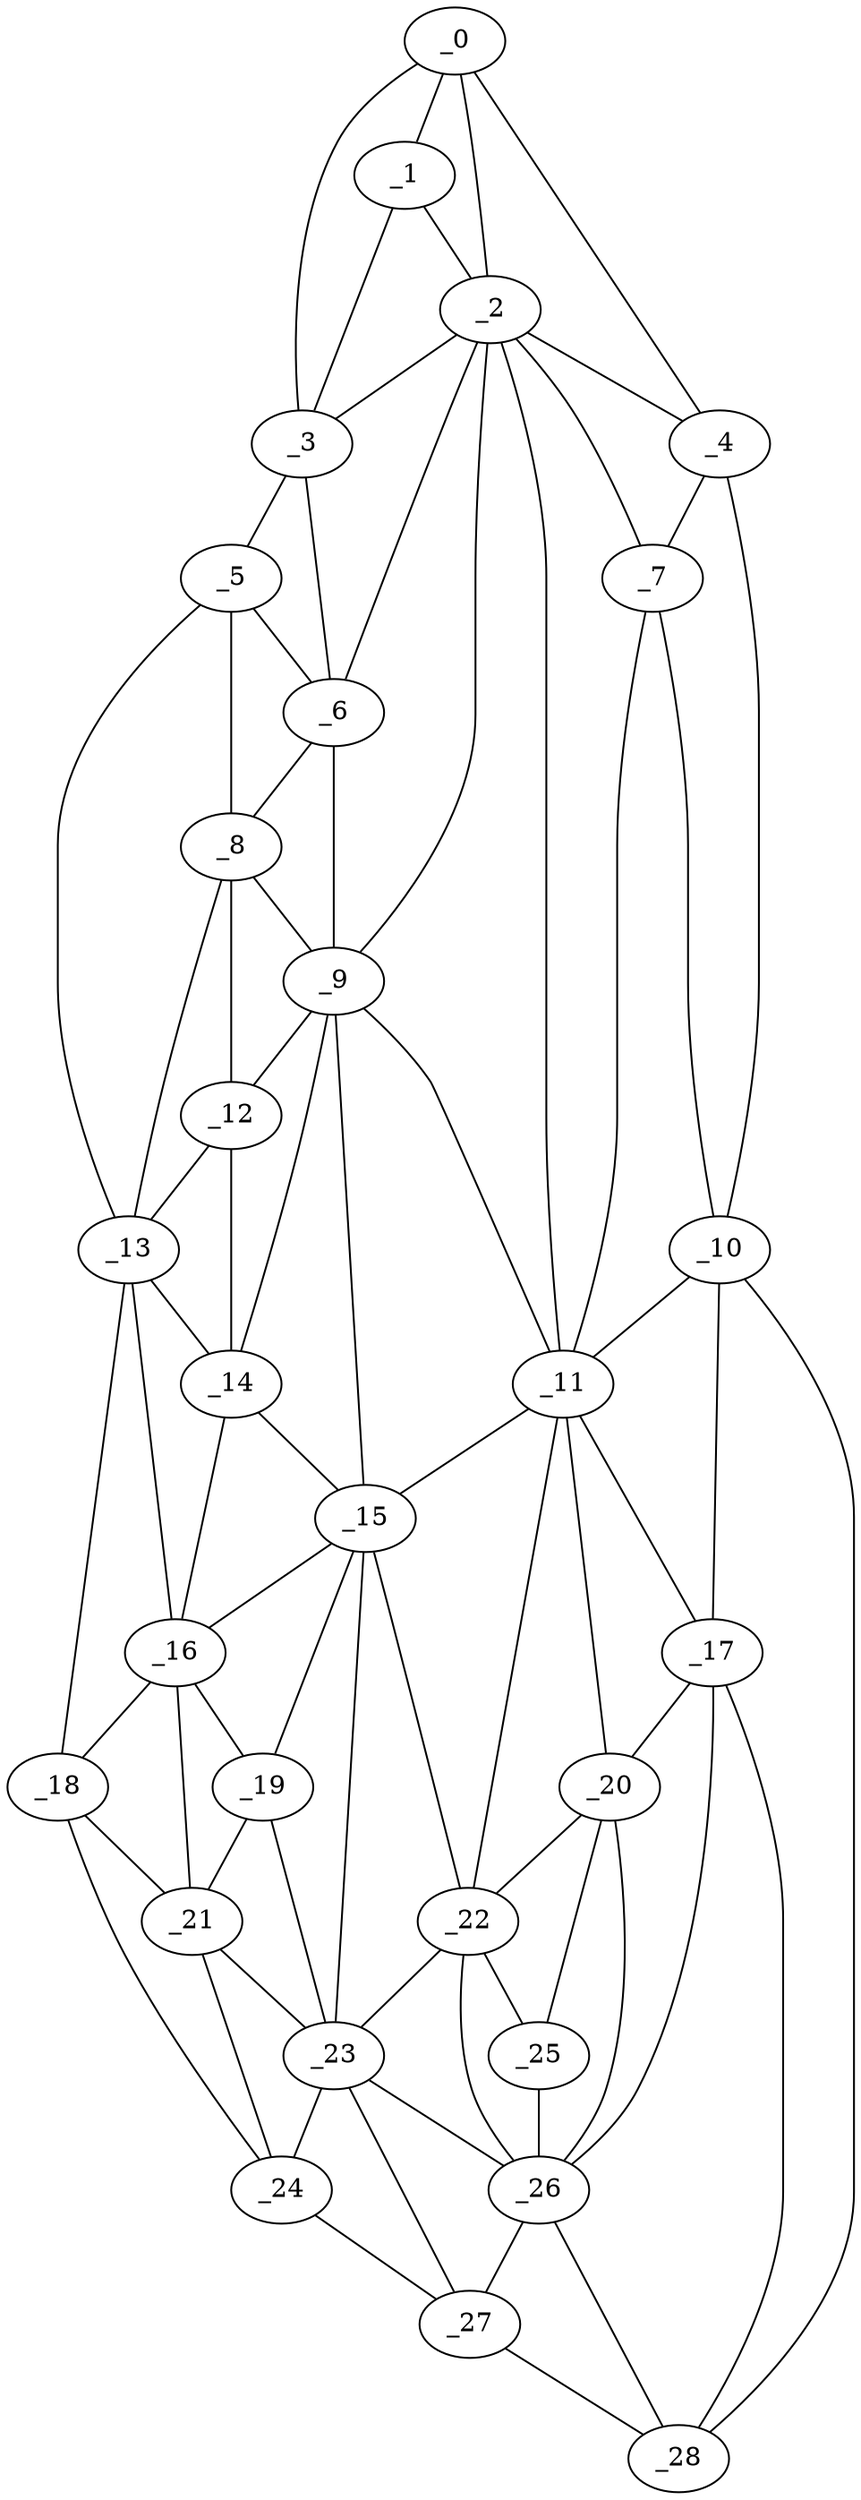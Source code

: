 graph "obj66__345.gxl" {
	_0	 [x=5,
		y=62];
	_1	 [x=10,
		y=61];
	_0 -- _1	 [valence=1];
	_2	 [x=19,
		y=64];
	_0 -- _2	 [valence=2];
	_3	 [x=21,
		y=23];
	_0 -- _3	 [valence=1];
	_4	 [x=26,
		y=94];
	_0 -- _4	 [valence=1];
	_1 -- _2	 [valence=2];
	_1 -- _3	 [valence=2];
	_2 -- _3	 [valence=2];
	_2 -- _4	 [valence=1];
	_6	 [x=38,
		y=27];
	_2 -- _6	 [valence=2];
	_7	 [x=43,
		y=92];
	_2 -- _7	 [valence=2];
	_9	 [x=47,
		y=30];
	_2 -- _9	 [valence=1];
	_11	 [x=55,
		y=91];
	_2 -- _11	 [valence=2];
	_5	 [x=27,
		y=18];
	_3 -- _5	 [valence=1];
	_3 -- _6	 [valence=1];
	_4 -- _7	 [valence=1];
	_10	 [x=51,
		y=102];
	_4 -- _10	 [valence=1];
	_5 -- _6	 [valence=2];
	_8	 [x=46,
		y=20];
	_5 -- _8	 [valence=1];
	_13	 [x=63,
		y=9];
	_5 -- _13	 [valence=1];
	_6 -- _8	 [valence=2];
	_6 -- _9	 [valence=2];
	_7 -- _10	 [valence=2];
	_7 -- _11	 [valence=1];
	_8 -- _9	 [valence=1];
	_12	 [x=59,
		y=20];
	_8 -- _12	 [valence=2];
	_8 -- _13	 [valence=1];
	_9 -- _11	 [valence=2];
	_9 -- _12	 [valence=2];
	_14	 [x=63,
		y=25];
	_9 -- _14	 [valence=1];
	_15	 [x=82,
		y=31];
	_9 -- _15	 [valence=2];
	_10 -- _11	 [valence=2];
	_17	 [x=94,
		y=95];
	_10 -- _17	 [valence=2];
	_28	 [x=124,
		y=108];
	_10 -- _28	 [valence=1];
	_11 -- _15	 [valence=2];
	_11 -- _17	 [valence=1];
	_20	 [x=101,
		y=78];
	_11 -- _20	 [valence=2];
	_22	 [x=102,
		y=60];
	_11 -- _22	 [valence=2];
	_12 -- _13	 [valence=2];
	_12 -- _14	 [valence=2];
	_13 -- _14	 [valence=2];
	_16	 [x=85,
		y=26];
	_13 -- _16	 [valence=2];
	_18	 [x=97,
		y=16];
	_13 -- _18	 [valence=1];
	_14 -- _15	 [valence=2];
	_14 -- _16	 [valence=2];
	_15 -- _16	 [valence=2];
	_19	 [x=101,
		y=37];
	_15 -- _19	 [valence=2];
	_15 -- _22	 [valence=2];
	_23	 [x=103,
		y=47];
	_15 -- _23	 [valence=1];
	_16 -- _18	 [valence=2];
	_16 -- _19	 [valence=2];
	_21	 [x=102,
		y=27];
	_16 -- _21	 [valence=2];
	_17 -- _20	 [valence=2];
	_26	 [x=118,
		y=75];
	_17 -- _26	 [valence=1];
	_17 -- _28	 [valence=1];
	_18 -- _21	 [valence=1];
	_24	 [x=104,
		y=20];
	_18 -- _24	 [valence=1];
	_19 -- _21	 [valence=2];
	_19 -- _23	 [valence=2];
	_20 -- _22	 [valence=2];
	_25	 [x=105,
		y=68];
	_20 -- _25	 [valence=2];
	_20 -- _26	 [valence=1];
	_21 -- _23	 [valence=2];
	_21 -- _24	 [valence=2];
	_22 -- _23	 [valence=2];
	_22 -- _25	 [valence=1];
	_22 -- _26	 [valence=1];
	_23 -- _24	 [valence=1];
	_23 -- _26	 [valence=2];
	_27	 [x=123,
		y=77];
	_23 -- _27	 [valence=1];
	_24 -- _27	 [valence=1];
	_25 -- _26	 [valence=2];
	_26 -- _27	 [valence=2];
	_26 -- _28	 [valence=2];
	_27 -- _28	 [valence=1];
}
